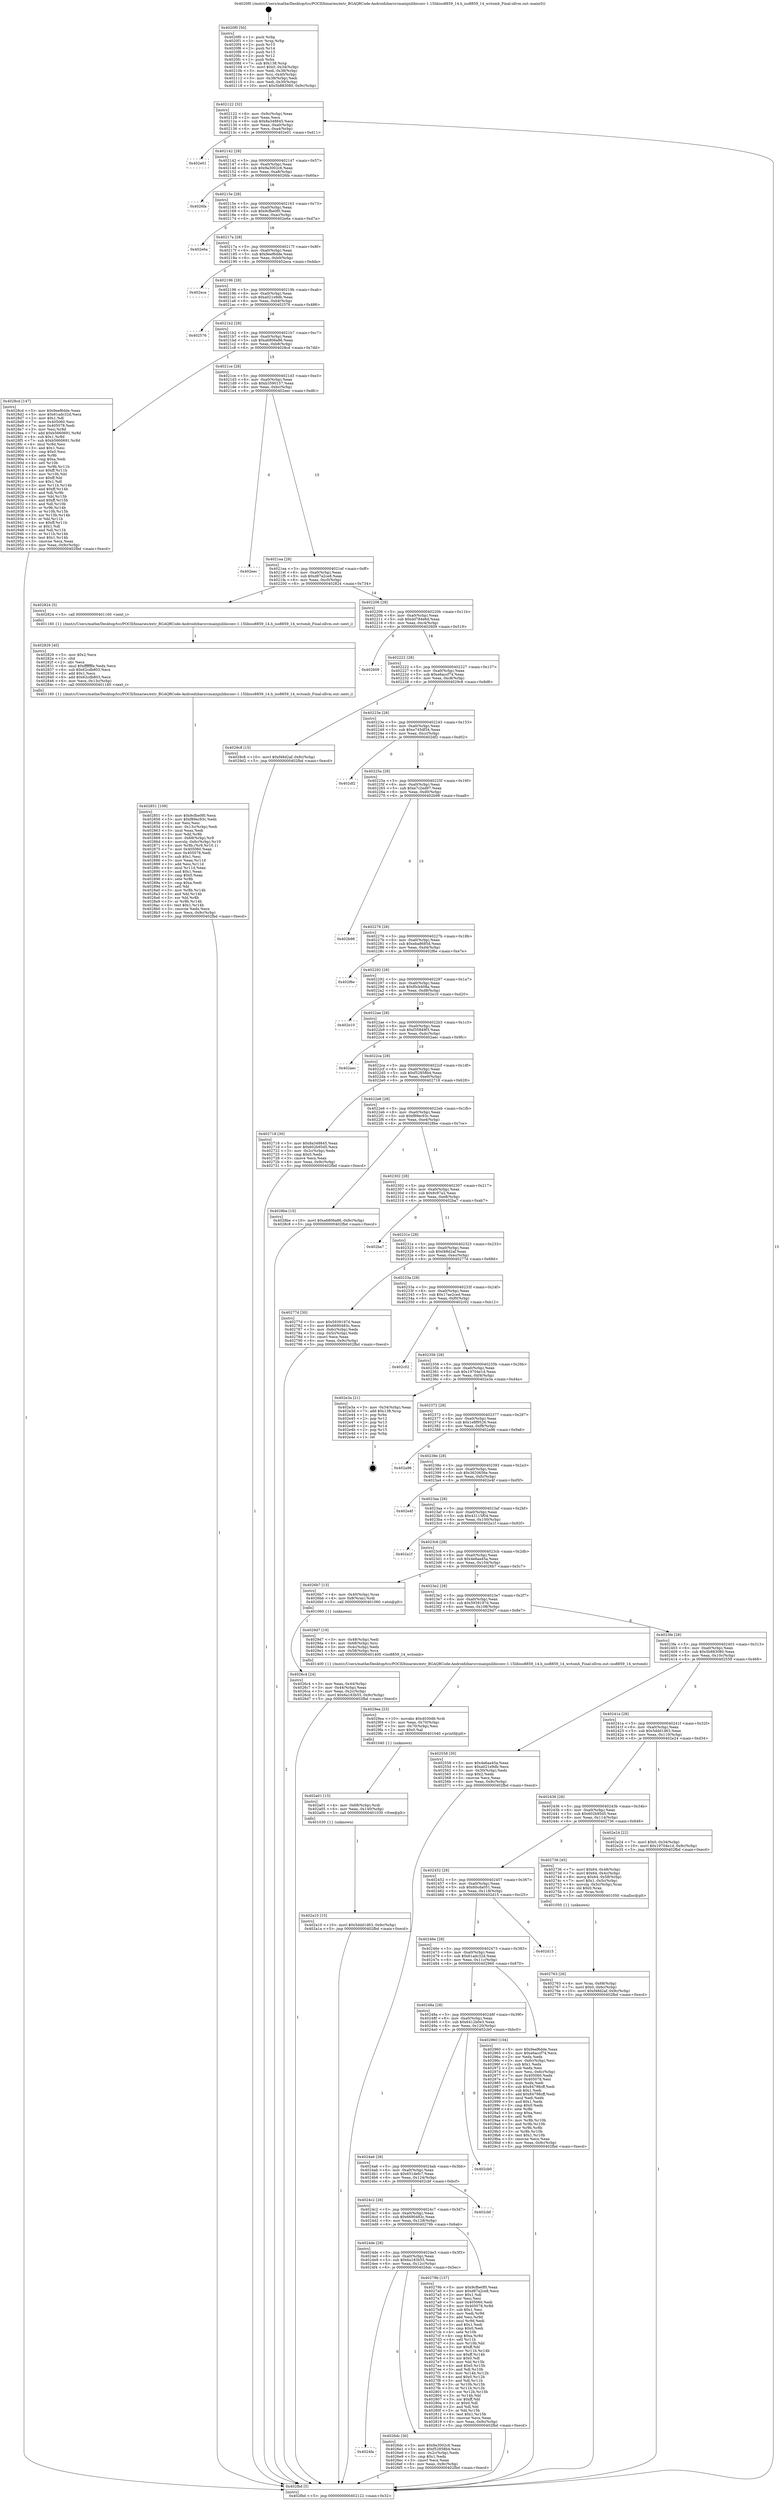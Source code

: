 digraph "0x4020f0" {
  label = "0x4020f0 (/mnt/c/Users/mathe/Desktop/tcc/POCII/binaries/extr_BGAQRCode-Androidzbarsrcmainjnilibiconv-1.15libiso8859_14.h_iso8859_14_wctomb_Final-ollvm.out::main(0))"
  labelloc = "t"
  node[shape=record]

  Entry [label="",width=0.3,height=0.3,shape=circle,fillcolor=black,style=filled]
  "0x402122" [label="{
     0x402122 [32]\l
     | [instrs]\l
     &nbsp;&nbsp;0x402122 \<+6\>: mov -0x9c(%rbp),%eax\l
     &nbsp;&nbsp;0x402128 \<+2\>: mov %eax,%ecx\l
     &nbsp;&nbsp;0x40212a \<+6\>: sub $0x8a348845,%ecx\l
     &nbsp;&nbsp;0x402130 \<+6\>: mov %eax,-0xa0(%rbp)\l
     &nbsp;&nbsp;0x402136 \<+6\>: mov %ecx,-0xa4(%rbp)\l
     &nbsp;&nbsp;0x40213c \<+6\>: je 0000000000402e01 \<main+0xd11\>\l
  }"]
  "0x402e01" [label="{
     0x402e01\l
  }", style=dashed]
  "0x402142" [label="{
     0x402142 [28]\l
     | [instrs]\l
     &nbsp;&nbsp;0x402142 \<+5\>: jmp 0000000000402147 \<main+0x57\>\l
     &nbsp;&nbsp;0x402147 \<+6\>: mov -0xa0(%rbp),%eax\l
     &nbsp;&nbsp;0x40214d \<+5\>: sub $0x9a3002c6,%eax\l
     &nbsp;&nbsp;0x402152 \<+6\>: mov %eax,-0xa8(%rbp)\l
     &nbsp;&nbsp;0x402158 \<+6\>: je 00000000004026fa \<main+0x60a\>\l
  }"]
  Exit [label="",width=0.3,height=0.3,shape=circle,fillcolor=black,style=filled,peripheries=2]
  "0x4026fa" [label="{
     0x4026fa\l
  }", style=dashed]
  "0x40215e" [label="{
     0x40215e [28]\l
     | [instrs]\l
     &nbsp;&nbsp;0x40215e \<+5\>: jmp 0000000000402163 \<main+0x73\>\l
     &nbsp;&nbsp;0x402163 \<+6\>: mov -0xa0(%rbp),%eax\l
     &nbsp;&nbsp;0x402169 \<+5\>: sub $0x9cfbe0f0,%eax\l
     &nbsp;&nbsp;0x40216e \<+6\>: mov %eax,-0xac(%rbp)\l
     &nbsp;&nbsp;0x402174 \<+6\>: je 0000000000402e6a \<main+0xd7a\>\l
  }"]
  "0x402a10" [label="{
     0x402a10 [15]\l
     | [instrs]\l
     &nbsp;&nbsp;0x402a10 \<+10\>: movl $0x5ddd1d63,-0x9c(%rbp)\l
     &nbsp;&nbsp;0x402a1a \<+5\>: jmp 0000000000402fbd \<main+0xecd\>\l
  }"]
  "0x402e6a" [label="{
     0x402e6a\l
  }", style=dashed]
  "0x40217a" [label="{
     0x40217a [28]\l
     | [instrs]\l
     &nbsp;&nbsp;0x40217a \<+5\>: jmp 000000000040217f \<main+0x8f\>\l
     &nbsp;&nbsp;0x40217f \<+6\>: mov -0xa0(%rbp),%eax\l
     &nbsp;&nbsp;0x402185 \<+5\>: sub $0x9eef6dde,%eax\l
     &nbsp;&nbsp;0x40218a \<+6\>: mov %eax,-0xb0(%rbp)\l
     &nbsp;&nbsp;0x402190 \<+6\>: je 0000000000402eca \<main+0xdda\>\l
  }"]
  "0x402a01" [label="{
     0x402a01 [15]\l
     | [instrs]\l
     &nbsp;&nbsp;0x402a01 \<+4\>: mov -0x68(%rbp),%rdi\l
     &nbsp;&nbsp;0x402a05 \<+6\>: mov %eax,-0x140(%rbp)\l
     &nbsp;&nbsp;0x402a0b \<+5\>: call 0000000000401030 \<free@plt\>\l
     | [calls]\l
     &nbsp;&nbsp;0x401030 \{1\} (unknown)\l
  }"]
  "0x402eca" [label="{
     0x402eca\l
  }", style=dashed]
  "0x402196" [label="{
     0x402196 [28]\l
     | [instrs]\l
     &nbsp;&nbsp;0x402196 \<+5\>: jmp 000000000040219b \<main+0xab\>\l
     &nbsp;&nbsp;0x40219b \<+6\>: mov -0xa0(%rbp),%eax\l
     &nbsp;&nbsp;0x4021a1 \<+5\>: sub $0xa021e9db,%eax\l
     &nbsp;&nbsp;0x4021a6 \<+6\>: mov %eax,-0xb4(%rbp)\l
     &nbsp;&nbsp;0x4021ac \<+6\>: je 0000000000402576 \<main+0x486\>\l
  }"]
  "0x4029ea" [label="{
     0x4029ea [23]\l
     | [instrs]\l
     &nbsp;&nbsp;0x4029ea \<+10\>: movabs $0x4030d6,%rdi\l
     &nbsp;&nbsp;0x4029f4 \<+3\>: mov %eax,-0x70(%rbp)\l
     &nbsp;&nbsp;0x4029f7 \<+3\>: mov -0x70(%rbp),%esi\l
     &nbsp;&nbsp;0x4029fa \<+2\>: mov $0x0,%al\l
     &nbsp;&nbsp;0x4029fc \<+5\>: call 0000000000401040 \<printf@plt\>\l
     | [calls]\l
     &nbsp;&nbsp;0x401040 \{1\} (unknown)\l
  }"]
  "0x402576" [label="{
     0x402576\l
  }", style=dashed]
  "0x4021b2" [label="{
     0x4021b2 [28]\l
     | [instrs]\l
     &nbsp;&nbsp;0x4021b2 \<+5\>: jmp 00000000004021b7 \<main+0xc7\>\l
     &nbsp;&nbsp;0x4021b7 \<+6\>: mov -0xa0(%rbp),%eax\l
     &nbsp;&nbsp;0x4021bd \<+5\>: sub $0xa6806a86,%eax\l
     &nbsp;&nbsp;0x4021c2 \<+6\>: mov %eax,-0xb8(%rbp)\l
     &nbsp;&nbsp;0x4021c8 \<+6\>: je 00000000004028cd \<main+0x7dd\>\l
  }"]
  "0x402851" [label="{
     0x402851 [109]\l
     | [instrs]\l
     &nbsp;&nbsp;0x402851 \<+5\>: mov $0x9cfbe0f0,%ecx\l
     &nbsp;&nbsp;0x402856 \<+5\>: mov $0xf89ec93c,%edx\l
     &nbsp;&nbsp;0x40285b \<+2\>: xor %esi,%esi\l
     &nbsp;&nbsp;0x40285d \<+6\>: mov -0x13c(%rbp),%edi\l
     &nbsp;&nbsp;0x402863 \<+3\>: imul %eax,%edi\l
     &nbsp;&nbsp;0x402866 \<+3\>: mov %dil,%r8b\l
     &nbsp;&nbsp;0x402869 \<+4\>: mov -0x68(%rbp),%r9\l
     &nbsp;&nbsp;0x40286d \<+4\>: movslq -0x6c(%rbp),%r10\l
     &nbsp;&nbsp;0x402871 \<+4\>: mov %r8b,(%r9,%r10,1)\l
     &nbsp;&nbsp;0x402875 \<+7\>: mov 0x405060,%eax\l
     &nbsp;&nbsp;0x40287c \<+7\>: mov 0x405078,%edi\l
     &nbsp;&nbsp;0x402883 \<+3\>: sub $0x1,%esi\l
     &nbsp;&nbsp;0x402886 \<+3\>: mov %eax,%r11d\l
     &nbsp;&nbsp;0x402889 \<+3\>: add %esi,%r11d\l
     &nbsp;&nbsp;0x40288c \<+4\>: imul %r11d,%eax\l
     &nbsp;&nbsp;0x402890 \<+3\>: and $0x1,%eax\l
     &nbsp;&nbsp;0x402893 \<+3\>: cmp $0x0,%eax\l
     &nbsp;&nbsp;0x402896 \<+4\>: sete %r8b\l
     &nbsp;&nbsp;0x40289a \<+3\>: cmp $0xa,%edi\l
     &nbsp;&nbsp;0x40289d \<+3\>: setl %bl\l
     &nbsp;&nbsp;0x4028a0 \<+3\>: mov %r8b,%r14b\l
     &nbsp;&nbsp;0x4028a3 \<+3\>: and %bl,%r14b\l
     &nbsp;&nbsp;0x4028a6 \<+3\>: xor %bl,%r8b\l
     &nbsp;&nbsp;0x4028a9 \<+3\>: or %r8b,%r14b\l
     &nbsp;&nbsp;0x4028ac \<+4\>: test $0x1,%r14b\l
     &nbsp;&nbsp;0x4028b0 \<+3\>: cmovne %edx,%ecx\l
     &nbsp;&nbsp;0x4028b3 \<+6\>: mov %ecx,-0x9c(%rbp)\l
     &nbsp;&nbsp;0x4028b9 \<+5\>: jmp 0000000000402fbd \<main+0xecd\>\l
  }"]
  "0x4028cd" [label="{
     0x4028cd [147]\l
     | [instrs]\l
     &nbsp;&nbsp;0x4028cd \<+5\>: mov $0x9eef6dde,%eax\l
     &nbsp;&nbsp;0x4028d2 \<+5\>: mov $0x61adc32d,%ecx\l
     &nbsp;&nbsp;0x4028d7 \<+2\>: mov $0x1,%dl\l
     &nbsp;&nbsp;0x4028d9 \<+7\>: mov 0x405060,%esi\l
     &nbsp;&nbsp;0x4028e0 \<+7\>: mov 0x405078,%edi\l
     &nbsp;&nbsp;0x4028e7 \<+3\>: mov %esi,%r8d\l
     &nbsp;&nbsp;0x4028ea \<+7\>: add $0xb5660691,%r8d\l
     &nbsp;&nbsp;0x4028f1 \<+4\>: sub $0x1,%r8d\l
     &nbsp;&nbsp;0x4028f5 \<+7\>: sub $0xb5660691,%r8d\l
     &nbsp;&nbsp;0x4028fc \<+4\>: imul %r8d,%esi\l
     &nbsp;&nbsp;0x402900 \<+3\>: and $0x1,%esi\l
     &nbsp;&nbsp;0x402903 \<+3\>: cmp $0x0,%esi\l
     &nbsp;&nbsp;0x402906 \<+4\>: sete %r9b\l
     &nbsp;&nbsp;0x40290a \<+3\>: cmp $0xa,%edi\l
     &nbsp;&nbsp;0x40290d \<+4\>: setl %r10b\l
     &nbsp;&nbsp;0x402911 \<+3\>: mov %r9b,%r11b\l
     &nbsp;&nbsp;0x402914 \<+4\>: xor $0xff,%r11b\l
     &nbsp;&nbsp;0x402918 \<+3\>: mov %r10b,%bl\l
     &nbsp;&nbsp;0x40291b \<+3\>: xor $0xff,%bl\l
     &nbsp;&nbsp;0x40291e \<+3\>: xor $0x1,%dl\l
     &nbsp;&nbsp;0x402921 \<+3\>: mov %r11b,%r14b\l
     &nbsp;&nbsp;0x402924 \<+4\>: and $0xff,%r14b\l
     &nbsp;&nbsp;0x402928 \<+3\>: and %dl,%r9b\l
     &nbsp;&nbsp;0x40292b \<+3\>: mov %bl,%r15b\l
     &nbsp;&nbsp;0x40292e \<+4\>: and $0xff,%r15b\l
     &nbsp;&nbsp;0x402932 \<+3\>: and %dl,%r10b\l
     &nbsp;&nbsp;0x402935 \<+3\>: or %r9b,%r14b\l
     &nbsp;&nbsp;0x402938 \<+3\>: or %r10b,%r15b\l
     &nbsp;&nbsp;0x40293b \<+3\>: xor %r15b,%r14b\l
     &nbsp;&nbsp;0x40293e \<+3\>: or %bl,%r11b\l
     &nbsp;&nbsp;0x402941 \<+4\>: xor $0xff,%r11b\l
     &nbsp;&nbsp;0x402945 \<+3\>: or $0x1,%dl\l
     &nbsp;&nbsp;0x402948 \<+3\>: and %dl,%r11b\l
     &nbsp;&nbsp;0x40294b \<+3\>: or %r11b,%r14b\l
     &nbsp;&nbsp;0x40294e \<+4\>: test $0x1,%r14b\l
     &nbsp;&nbsp;0x402952 \<+3\>: cmovne %ecx,%eax\l
     &nbsp;&nbsp;0x402955 \<+6\>: mov %eax,-0x9c(%rbp)\l
     &nbsp;&nbsp;0x40295b \<+5\>: jmp 0000000000402fbd \<main+0xecd\>\l
  }"]
  "0x4021ce" [label="{
     0x4021ce [28]\l
     | [instrs]\l
     &nbsp;&nbsp;0x4021ce \<+5\>: jmp 00000000004021d3 \<main+0xe3\>\l
     &nbsp;&nbsp;0x4021d3 \<+6\>: mov -0xa0(%rbp),%eax\l
     &nbsp;&nbsp;0x4021d9 \<+5\>: sub $0xb3590157,%eax\l
     &nbsp;&nbsp;0x4021de \<+6\>: mov %eax,-0xbc(%rbp)\l
     &nbsp;&nbsp;0x4021e4 \<+6\>: je 0000000000402eec \<main+0xdfc\>\l
  }"]
  "0x402829" [label="{
     0x402829 [40]\l
     | [instrs]\l
     &nbsp;&nbsp;0x402829 \<+5\>: mov $0x2,%ecx\l
     &nbsp;&nbsp;0x40282e \<+1\>: cltd\l
     &nbsp;&nbsp;0x40282f \<+2\>: idiv %ecx\l
     &nbsp;&nbsp;0x402831 \<+6\>: imul $0xfffffffe,%edx,%ecx\l
     &nbsp;&nbsp;0x402837 \<+6\>: sub $0x62cdb803,%ecx\l
     &nbsp;&nbsp;0x40283d \<+3\>: add $0x1,%ecx\l
     &nbsp;&nbsp;0x402840 \<+6\>: add $0x62cdb803,%ecx\l
     &nbsp;&nbsp;0x402846 \<+6\>: mov %ecx,-0x13c(%rbp)\l
     &nbsp;&nbsp;0x40284c \<+5\>: call 0000000000401160 \<next_i\>\l
     | [calls]\l
     &nbsp;&nbsp;0x401160 \{1\} (/mnt/c/Users/mathe/Desktop/tcc/POCII/binaries/extr_BGAQRCode-Androidzbarsrcmainjnilibiconv-1.15libiso8859_14.h_iso8859_14_wctomb_Final-ollvm.out::next_i)\l
  }"]
  "0x402eec" [label="{
     0x402eec\l
  }", style=dashed]
  "0x4021ea" [label="{
     0x4021ea [28]\l
     | [instrs]\l
     &nbsp;&nbsp;0x4021ea \<+5\>: jmp 00000000004021ef \<main+0xff\>\l
     &nbsp;&nbsp;0x4021ef \<+6\>: mov -0xa0(%rbp),%eax\l
     &nbsp;&nbsp;0x4021f5 \<+5\>: sub $0xd87a2ce8,%eax\l
     &nbsp;&nbsp;0x4021fa \<+6\>: mov %eax,-0xc0(%rbp)\l
     &nbsp;&nbsp;0x402200 \<+6\>: je 0000000000402824 \<main+0x734\>\l
  }"]
  "0x402763" [label="{
     0x402763 [26]\l
     | [instrs]\l
     &nbsp;&nbsp;0x402763 \<+4\>: mov %rax,-0x68(%rbp)\l
     &nbsp;&nbsp;0x402767 \<+7\>: movl $0x0,-0x6c(%rbp)\l
     &nbsp;&nbsp;0x40276e \<+10\>: movl $0xf48d2af,-0x9c(%rbp)\l
     &nbsp;&nbsp;0x402778 \<+5\>: jmp 0000000000402fbd \<main+0xecd\>\l
  }"]
  "0x402824" [label="{
     0x402824 [5]\l
     | [instrs]\l
     &nbsp;&nbsp;0x402824 \<+5\>: call 0000000000401160 \<next_i\>\l
     | [calls]\l
     &nbsp;&nbsp;0x401160 \{1\} (/mnt/c/Users/mathe/Desktop/tcc/POCII/binaries/extr_BGAQRCode-Androidzbarsrcmainjnilibiconv-1.15libiso8859_14.h_iso8859_14_wctomb_Final-ollvm.out::next_i)\l
  }"]
  "0x402206" [label="{
     0x402206 [28]\l
     | [instrs]\l
     &nbsp;&nbsp;0x402206 \<+5\>: jmp 000000000040220b \<main+0x11b\>\l
     &nbsp;&nbsp;0x40220b \<+6\>: mov -0xa0(%rbp),%eax\l
     &nbsp;&nbsp;0x402211 \<+5\>: sub $0xdd784e6d,%eax\l
     &nbsp;&nbsp;0x402216 \<+6\>: mov %eax,-0xc4(%rbp)\l
     &nbsp;&nbsp;0x40221c \<+6\>: je 0000000000402609 \<main+0x519\>\l
  }"]
  "0x4024fa" [label="{
     0x4024fa\l
  }", style=dashed]
  "0x402609" [label="{
     0x402609\l
  }", style=dashed]
  "0x402222" [label="{
     0x402222 [28]\l
     | [instrs]\l
     &nbsp;&nbsp;0x402222 \<+5\>: jmp 0000000000402227 \<main+0x137\>\l
     &nbsp;&nbsp;0x402227 \<+6\>: mov -0xa0(%rbp),%eax\l
     &nbsp;&nbsp;0x40222d \<+5\>: sub $0xe6accf74,%eax\l
     &nbsp;&nbsp;0x402232 \<+6\>: mov %eax,-0xc8(%rbp)\l
     &nbsp;&nbsp;0x402238 \<+6\>: je 00000000004029c8 \<main+0x8d8\>\l
  }"]
  "0x4026dc" [label="{
     0x4026dc [30]\l
     | [instrs]\l
     &nbsp;&nbsp;0x4026dc \<+5\>: mov $0x9a3002c6,%eax\l
     &nbsp;&nbsp;0x4026e1 \<+5\>: mov $0xf52858b4,%ecx\l
     &nbsp;&nbsp;0x4026e6 \<+3\>: mov -0x2c(%rbp),%edx\l
     &nbsp;&nbsp;0x4026e9 \<+3\>: cmp $0x1,%edx\l
     &nbsp;&nbsp;0x4026ec \<+3\>: cmovl %ecx,%eax\l
     &nbsp;&nbsp;0x4026ef \<+6\>: mov %eax,-0x9c(%rbp)\l
     &nbsp;&nbsp;0x4026f5 \<+5\>: jmp 0000000000402fbd \<main+0xecd\>\l
  }"]
  "0x4029c8" [label="{
     0x4029c8 [15]\l
     | [instrs]\l
     &nbsp;&nbsp;0x4029c8 \<+10\>: movl $0xf48d2af,-0x9c(%rbp)\l
     &nbsp;&nbsp;0x4029d2 \<+5\>: jmp 0000000000402fbd \<main+0xecd\>\l
  }"]
  "0x40223e" [label="{
     0x40223e [28]\l
     | [instrs]\l
     &nbsp;&nbsp;0x40223e \<+5\>: jmp 0000000000402243 \<main+0x153\>\l
     &nbsp;&nbsp;0x402243 \<+6\>: mov -0xa0(%rbp),%eax\l
     &nbsp;&nbsp;0x402249 \<+5\>: sub $0xe745df34,%eax\l
     &nbsp;&nbsp;0x40224e \<+6\>: mov %eax,-0xcc(%rbp)\l
     &nbsp;&nbsp;0x402254 \<+6\>: je 0000000000402df2 \<main+0xd02\>\l
  }"]
  "0x4024de" [label="{
     0x4024de [28]\l
     | [instrs]\l
     &nbsp;&nbsp;0x4024de \<+5\>: jmp 00000000004024e3 \<main+0x3f3\>\l
     &nbsp;&nbsp;0x4024e3 \<+6\>: mov -0xa0(%rbp),%eax\l
     &nbsp;&nbsp;0x4024e9 \<+5\>: sub $0x6a183b55,%eax\l
     &nbsp;&nbsp;0x4024ee \<+6\>: mov %eax,-0x12c(%rbp)\l
     &nbsp;&nbsp;0x4024f4 \<+6\>: je 00000000004026dc \<main+0x5ec\>\l
  }"]
  "0x402df2" [label="{
     0x402df2\l
  }", style=dashed]
  "0x40225a" [label="{
     0x40225a [28]\l
     | [instrs]\l
     &nbsp;&nbsp;0x40225a \<+5\>: jmp 000000000040225f \<main+0x16f\>\l
     &nbsp;&nbsp;0x40225f \<+6\>: mov -0xa0(%rbp),%eax\l
     &nbsp;&nbsp;0x402265 \<+5\>: sub $0xe7c2ed97,%eax\l
     &nbsp;&nbsp;0x40226a \<+6\>: mov %eax,-0xd0(%rbp)\l
     &nbsp;&nbsp;0x402270 \<+6\>: je 0000000000402b98 \<main+0xaa8\>\l
  }"]
  "0x40279b" [label="{
     0x40279b [137]\l
     | [instrs]\l
     &nbsp;&nbsp;0x40279b \<+5\>: mov $0x9cfbe0f0,%eax\l
     &nbsp;&nbsp;0x4027a0 \<+5\>: mov $0xd87a2ce8,%ecx\l
     &nbsp;&nbsp;0x4027a5 \<+2\>: mov $0x1,%dl\l
     &nbsp;&nbsp;0x4027a7 \<+2\>: xor %esi,%esi\l
     &nbsp;&nbsp;0x4027a9 \<+7\>: mov 0x405060,%edi\l
     &nbsp;&nbsp;0x4027b0 \<+8\>: mov 0x405078,%r8d\l
     &nbsp;&nbsp;0x4027b8 \<+3\>: sub $0x1,%esi\l
     &nbsp;&nbsp;0x4027bb \<+3\>: mov %edi,%r9d\l
     &nbsp;&nbsp;0x4027be \<+3\>: add %esi,%r9d\l
     &nbsp;&nbsp;0x4027c1 \<+4\>: imul %r9d,%edi\l
     &nbsp;&nbsp;0x4027c5 \<+3\>: and $0x1,%edi\l
     &nbsp;&nbsp;0x4027c8 \<+3\>: cmp $0x0,%edi\l
     &nbsp;&nbsp;0x4027cb \<+4\>: sete %r10b\l
     &nbsp;&nbsp;0x4027cf \<+4\>: cmp $0xa,%r8d\l
     &nbsp;&nbsp;0x4027d3 \<+4\>: setl %r11b\l
     &nbsp;&nbsp;0x4027d7 \<+3\>: mov %r10b,%bl\l
     &nbsp;&nbsp;0x4027da \<+3\>: xor $0xff,%bl\l
     &nbsp;&nbsp;0x4027dd \<+3\>: mov %r11b,%r14b\l
     &nbsp;&nbsp;0x4027e0 \<+4\>: xor $0xff,%r14b\l
     &nbsp;&nbsp;0x4027e4 \<+3\>: xor $0x0,%dl\l
     &nbsp;&nbsp;0x4027e7 \<+3\>: mov %bl,%r15b\l
     &nbsp;&nbsp;0x4027ea \<+4\>: and $0x0,%r15b\l
     &nbsp;&nbsp;0x4027ee \<+3\>: and %dl,%r10b\l
     &nbsp;&nbsp;0x4027f1 \<+3\>: mov %r14b,%r12b\l
     &nbsp;&nbsp;0x4027f4 \<+4\>: and $0x0,%r12b\l
     &nbsp;&nbsp;0x4027f8 \<+3\>: and %dl,%r11b\l
     &nbsp;&nbsp;0x4027fb \<+3\>: or %r10b,%r15b\l
     &nbsp;&nbsp;0x4027fe \<+3\>: or %r11b,%r12b\l
     &nbsp;&nbsp;0x402801 \<+3\>: xor %r12b,%r15b\l
     &nbsp;&nbsp;0x402804 \<+3\>: or %r14b,%bl\l
     &nbsp;&nbsp;0x402807 \<+3\>: xor $0xff,%bl\l
     &nbsp;&nbsp;0x40280a \<+3\>: or $0x0,%dl\l
     &nbsp;&nbsp;0x40280d \<+2\>: and %dl,%bl\l
     &nbsp;&nbsp;0x40280f \<+3\>: or %bl,%r15b\l
     &nbsp;&nbsp;0x402812 \<+4\>: test $0x1,%r15b\l
     &nbsp;&nbsp;0x402816 \<+3\>: cmovne %ecx,%eax\l
     &nbsp;&nbsp;0x402819 \<+6\>: mov %eax,-0x9c(%rbp)\l
     &nbsp;&nbsp;0x40281f \<+5\>: jmp 0000000000402fbd \<main+0xecd\>\l
  }"]
  "0x402b98" [label="{
     0x402b98\l
  }", style=dashed]
  "0x402276" [label="{
     0x402276 [28]\l
     | [instrs]\l
     &nbsp;&nbsp;0x402276 \<+5\>: jmp 000000000040227b \<main+0x18b\>\l
     &nbsp;&nbsp;0x40227b \<+6\>: mov -0xa0(%rbp),%eax\l
     &nbsp;&nbsp;0x402281 \<+5\>: sub $0xeba8685d,%eax\l
     &nbsp;&nbsp;0x402286 \<+6\>: mov %eax,-0xd4(%rbp)\l
     &nbsp;&nbsp;0x40228c \<+6\>: je 0000000000402f6e \<main+0xe7e\>\l
  }"]
  "0x4024c2" [label="{
     0x4024c2 [28]\l
     | [instrs]\l
     &nbsp;&nbsp;0x4024c2 \<+5\>: jmp 00000000004024c7 \<main+0x3d7\>\l
     &nbsp;&nbsp;0x4024c7 \<+6\>: mov -0xa0(%rbp),%eax\l
     &nbsp;&nbsp;0x4024cd \<+5\>: sub $0x6690483c,%eax\l
     &nbsp;&nbsp;0x4024d2 \<+6\>: mov %eax,-0x128(%rbp)\l
     &nbsp;&nbsp;0x4024d8 \<+6\>: je 000000000040279b \<main+0x6ab\>\l
  }"]
  "0x402f6e" [label="{
     0x402f6e\l
  }", style=dashed]
  "0x402292" [label="{
     0x402292 [28]\l
     | [instrs]\l
     &nbsp;&nbsp;0x402292 \<+5\>: jmp 0000000000402297 \<main+0x1a7\>\l
     &nbsp;&nbsp;0x402297 \<+6\>: mov -0xa0(%rbp),%eax\l
     &nbsp;&nbsp;0x40229d \<+5\>: sub $0xf0cb408a,%eax\l
     &nbsp;&nbsp;0x4022a2 \<+6\>: mov %eax,-0xd8(%rbp)\l
     &nbsp;&nbsp;0x4022a8 \<+6\>: je 0000000000402e10 \<main+0xd20\>\l
  }"]
  "0x402cbf" [label="{
     0x402cbf\l
  }", style=dashed]
  "0x402e10" [label="{
     0x402e10\l
  }", style=dashed]
  "0x4022ae" [label="{
     0x4022ae [28]\l
     | [instrs]\l
     &nbsp;&nbsp;0x4022ae \<+5\>: jmp 00000000004022b3 \<main+0x1c3\>\l
     &nbsp;&nbsp;0x4022b3 \<+6\>: mov -0xa0(%rbp),%eax\l
     &nbsp;&nbsp;0x4022b9 \<+5\>: sub $0xf35849f3,%eax\l
     &nbsp;&nbsp;0x4022be \<+6\>: mov %eax,-0xdc(%rbp)\l
     &nbsp;&nbsp;0x4022c4 \<+6\>: je 0000000000402aec \<main+0x9fc\>\l
  }"]
  "0x4024a6" [label="{
     0x4024a6 [28]\l
     | [instrs]\l
     &nbsp;&nbsp;0x4024a6 \<+5\>: jmp 00000000004024ab \<main+0x3bb\>\l
     &nbsp;&nbsp;0x4024ab \<+6\>: mov -0xa0(%rbp),%eax\l
     &nbsp;&nbsp;0x4024b1 \<+5\>: sub $0x651defc7,%eax\l
     &nbsp;&nbsp;0x4024b6 \<+6\>: mov %eax,-0x124(%rbp)\l
     &nbsp;&nbsp;0x4024bc \<+6\>: je 0000000000402cbf \<main+0xbcf\>\l
  }"]
  "0x402aec" [label="{
     0x402aec\l
  }", style=dashed]
  "0x4022ca" [label="{
     0x4022ca [28]\l
     | [instrs]\l
     &nbsp;&nbsp;0x4022ca \<+5\>: jmp 00000000004022cf \<main+0x1df\>\l
     &nbsp;&nbsp;0x4022cf \<+6\>: mov -0xa0(%rbp),%eax\l
     &nbsp;&nbsp;0x4022d5 \<+5\>: sub $0xf52858b4,%eax\l
     &nbsp;&nbsp;0x4022da \<+6\>: mov %eax,-0xe0(%rbp)\l
     &nbsp;&nbsp;0x4022e0 \<+6\>: je 0000000000402718 \<main+0x628\>\l
  }"]
  "0x402cb0" [label="{
     0x402cb0\l
  }", style=dashed]
  "0x402718" [label="{
     0x402718 [30]\l
     | [instrs]\l
     &nbsp;&nbsp;0x402718 \<+5\>: mov $0x8a348845,%eax\l
     &nbsp;&nbsp;0x40271d \<+5\>: mov $0x602b95d5,%ecx\l
     &nbsp;&nbsp;0x402722 \<+3\>: mov -0x2c(%rbp),%edx\l
     &nbsp;&nbsp;0x402725 \<+3\>: cmp $0x0,%edx\l
     &nbsp;&nbsp;0x402728 \<+3\>: cmove %ecx,%eax\l
     &nbsp;&nbsp;0x40272b \<+6\>: mov %eax,-0x9c(%rbp)\l
     &nbsp;&nbsp;0x402731 \<+5\>: jmp 0000000000402fbd \<main+0xecd\>\l
  }"]
  "0x4022e6" [label="{
     0x4022e6 [28]\l
     | [instrs]\l
     &nbsp;&nbsp;0x4022e6 \<+5\>: jmp 00000000004022eb \<main+0x1fb\>\l
     &nbsp;&nbsp;0x4022eb \<+6\>: mov -0xa0(%rbp),%eax\l
     &nbsp;&nbsp;0x4022f1 \<+5\>: sub $0xf89ec93c,%eax\l
     &nbsp;&nbsp;0x4022f6 \<+6\>: mov %eax,-0xe4(%rbp)\l
     &nbsp;&nbsp;0x4022fc \<+6\>: je 00000000004028be \<main+0x7ce\>\l
  }"]
  "0x40248a" [label="{
     0x40248a [28]\l
     | [instrs]\l
     &nbsp;&nbsp;0x40248a \<+5\>: jmp 000000000040248f \<main+0x39f\>\l
     &nbsp;&nbsp;0x40248f \<+6\>: mov -0xa0(%rbp),%eax\l
     &nbsp;&nbsp;0x402495 \<+5\>: sub $0x6412b0e3,%eax\l
     &nbsp;&nbsp;0x40249a \<+6\>: mov %eax,-0x120(%rbp)\l
     &nbsp;&nbsp;0x4024a0 \<+6\>: je 0000000000402cb0 \<main+0xbc0\>\l
  }"]
  "0x4028be" [label="{
     0x4028be [15]\l
     | [instrs]\l
     &nbsp;&nbsp;0x4028be \<+10\>: movl $0xa6806a86,-0x9c(%rbp)\l
     &nbsp;&nbsp;0x4028c8 \<+5\>: jmp 0000000000402fbd \<main+0xecd\>\l
  }"]
  "0x402302" [label="{
     0x402302 [28]\l
     | [instrs]\l
     &nbsp;&nbsp;0x402302 \<+5\>: jmp 0000000000402307 \<main+0x217\>\l
     &nbsp;&nbsp;0x402307 \<+6\>: mov -0xa0(%rbp),%eax\l
     &nbsp;&nbsp;0x40230d \<+5\>: sub $0x8c97a2,%eax\l
     &nbsp;&nbsp;0x402312 \<+6\>: mov %eax,-0xe8(%rbp)\l
     &nbsp;&nbsp;0x402318 \<+6\>: je 0000000000402ba7 \<main+0xab7\>\l
  }"]
  "0x402960" [label="{
     0x402960 [104]\l
     | [instrs]\l
     &nbsp;&nbsp;0x402960 \<+5\>: mov $0x9eef6dde,%eax\l
     &nbsp;&nbsp;0x402965 \<+5\>: mov $0xe6accf74,%ecx\l
     &nbsp;&nbsp;0x40296a \<+2\>: xor %edx,%edx\l
     &nbsp;&nbsp;0x40296c \<+3\>: mov -0x6c(%rbp),%esi\l
     &nbsp;&nbsp;0x40296f \<+3\>: sub $0x1,%edx\l
     &nbsp;&nbsp;0x402972 \<+2\>: sub %edx,%esi\l
     &nbsp;&nbsp;0x402974 \<+3\>: mov %esi,-0x6c(%rbp)\l
     &nbsp;&nbsp;0x402977 \<+7\>: mov 0x405060,%edx\l
     &nbsp;&nbsp;0x40297e \<+7\>: mov 0x405078,%esi\l
     &nbsp;&nbsp;0x402985 \<+2\>: mov %edx,%edi\l
     &nbsp;&nbsp;0x402987 \<+6\>: sub $0x84798cff,%edi\l
     &nbsp;&nbsp;0x40298d \<+3\>: sub $0x1,%edi\l
     &nbsp;&nbsp;0x402990 \<+6\>: add $0x84798cff,%edi\l
     &nbsp;&nbsp;0x402996 \<+3\>: imul %edi,%edx\l
     &nbsp;&nbsp;0x402999 \<+3\>: and $0x1,%edx\l
     &nbsp;&nbsp;0x40299c \<+3\>: cmp $0x0,%edx\l
     &nbsp;&nbsp;0x40299f \<+4\>: sete %r8b\l
     &nbsp;&nbsp;0x4029a3 \<+3\>: cmp $0xa,%esi\l
     &nbsp;&nbsp;0x4029a6 \<+4\>: setl %r9b\l
     &nbsp;&nbsp;0x4029aa \<+3\>: mov %r8b,%r10b\l
     &nbsp;&nbsp;0x4029ad \<+3\>: and %r9b,%r10b\l
     &nbsp;&nbsp;0x4029b0 \<+3\>: xor %r9b,%r8b\l
     &nbsp;&nbsp;0x4029b3 \<+3\>: or %r8b,%r10b\l
     &nbsp;&nbsp;0x4029b6 \<+4\>: test $0x1,%r10b\l
     &nbsp;&nbsp;0x4029ba \<+3\>: cmovne %ecx,%eax\l
     &nbsp;&nbsp;0x4029bd \<+6\>: mov %eax,-0x9c(%rbp)\l
     &nbsp;&nbsp;0x4029c3 \<+5\>: jmp 0000000000402fbd \<main+0xecd\>\l
  }"]
  "0x402ba7" [label="{
     0x402ba7\l
  }", style=dashed]
  "0x40231e" [label="{
     0x40231e [28]\l
     | [instrs]\l
     &nbsp;&nbsp;0x40231e \<+5\>: jmp 0000000000402323 \<main+0x233\>\l
     &nbsp;&nbsp;0x402323 \<+6\>: mov -0xa0(%rbp),%eax\l
     &nbsp;&nbsp;0x402329 \<+5\>: sub $0xf48d2af,%eax\l
     &nbsp;&nbsp;0x40232e \<+6\>: mov %eax,-0xec(%rbp)\l
     &nbsp;&nbsp;0x402334 \<+6\>: je 000000000040277d \<main+0x68d\>\l
  }"]
  "0x40246e" [label="{
     0x40246e [28]\l
     | [instrs]\l
     &nbsp;&nbsp;0x40246e \<+5\>: jmp 0000000000402473 \<main+0x383\>\l
     &nbsp;&nbsp;0x402473 \<+6\>: mov -0xa0(%rbp),%eax\l
     &nbsp;&nbsp;0x402479 \<+5\>: sub $0x61adc32d,%eax\l
     &nbsp;&nbsp;0x40247e \<+6\>: mov %eax,-0x11c(%rbp)\l
     &nbsp;&nbsp;0x402484 \<+6\>: je 0000000000402960 \<main+0x870\>\l
  }"]
  "0x40277d" [label="{
     0x40277d [30]\l
     | [instrs]\l
     &nbsp;&nbsp;0x40277d \<+5\>: mov $0x5939197d,%eax\l
     &nbsp;&nbsp;0x402782 \<+5\>: mov $0x6690483c,%ecx\l
     &nbsp;&nbsp;0x402787 \<+3\>: mov -0x6c(%rbp),%edx\l
     &nbsp;&nbsp;0x40278a \<+3\>: cmp -0x5c(%rbp),%edx\l
     &nbsp;&nbsp;0x40278d \<+3\>: cmovl %ecx,%eax\l
     &nbsp;&nbsp;0x402790 \<+6\>: mov %eax,-0x9c(%rbp)\l
     &nbsp;&nbsp;0x402796 \<+5\>: jmp 0000000000402fbd \<main+0xecd\>\l
  }"]
  "0x40233a" [label="{
     0x40233a [28]\l
     | [instrs]\l
     &nbsp;&nbsp;0x40233a \<+5\>: jmp 000000000040233f \<main+0x24f\>\l
     &nbsp;&nbsp;0x40233f \<+6\>: mov -0xa0(%rbp),%eax\l
     &nbsp;&nbsp;0x402345 \<+5\>: sub $0x17ae2ced,%eax\l
     &nbsp;&nbsp;0x40234a \<+6\>: mov %eax,-0xf0(%rbp)\l
     &nbsp;&nbsp;0x402350 \<+6\>: je 0000000000402c02 \<main+0xb12\>\l
  }"]
  "0x402d15" [label="{
     0x402d15\l
  }", style=dashed]
  "0x402c02" [label="{
     0x402c02\l
  }", style=dashed]
  "0x402356" [label="{
     0x402356 [28]\l
     | [instrs]\l
     &nbsp;&nbsp;0x402356 \<+5\>: jmp 000000000040235b \<main+0x26b\>\l
     &nbsp;&nbsp;0x40235b \<+6\>: mov -0xa0(%rbp),%eax\l
     &nbsp;&nbsp;0x402361 \<+5\>: sub $0x19704e1d,%eax\l
     &nbsp;&nbsp;0x402366 \<+6\>: mov %eax,-0xf4(%rbp)\l
     &nbsp;&nbsp;0x40236c \<+6\>: je 0000000000402e3a \<main+0xd4a\>\l
  }"]
  "0x402452" [label="{
     0x402452 [28]\l
     | [instrs]\l
     &nbsp;&nbsp;0x402452 \<+5\>: jmp 0000000000402457 \<main+0x367\>\l
     &nbsp;&nbsp;0x402457 \<+6\>: mov -0xa0(%rbp),%eax\l
     &nbsp;&nbsp;0x40245d \<+5\>: sub $0x60cda051,%eax\l
     &nbsp;&nbsp;0x402462 \<+6\>: mov %eax,-0x118(%rbp)\l
     &nbsp;&nbsp;0x402468 \<+6\>: je 0000000000402d15 \<main+0xc25\>\l
  }"]
  "0x402e3a" [label="{
     0x402e3a [21]\l
     | [instrs]\l
     &nbsp;&nbsp;0x402e3a \<+3\>: mov -0x34(%rbp),%eax\l
     &nbsp;&nbsp;0x402e3d \<+7\>: add $0x138,%rsp\l
     &nbsp;&nbsp;0x402e44 \<+1\>: pop %rbx\l
     &nbsp;&nbsp;0x402e45 \<+2\>: pop %r12\l
     &nbsp;&nbsp;0x402e47 \<+2\>: pop %r13\l
     &nbsp;&nbsp;0x402e49 \<+2\>: pop %r14\l
     &nbsp;&nbsp;0x402e4b \<+2\>: pop %r15\l
     &nbsp;&nbsp;0x402e4d \<+1\>: pop %rbp\l
     &nbsp;&nbsp;0x402e4e \<+1\>: ret\l
  }"]
  "0x402372" [label="{
     0x402372 [28]\l
     | [instrs]\l
     &nbsp;&nbsp;0x402372 \<+5\>: jmp 0000000000402377 \<main+0x287\>\l
     &nbsp;&nbsp;0x402377 \<+6\>: mov -0xa0(%rbp),%eax\l
     &nbsp;&nbsp;0x40237d \<+5\>: sub $0x1e8f9526,%eax\l
     &nbsp;&nbsp;0x402382 \<+6\>: mov %eax,-0xf8(%rbp)\l
     &nbsp;&nbsp;0x402388 \<+6\>: je 0000000000402a96 \<main+0x9a6\>\l
  }"]
  "0x402736" [label="{
     0x402736 [45]\l
     | [instrs]\l
     &nbsp;&nbsp;0x402736 \<+7\>: movl $0x64,-0x48(%rbp)\l
     &nbsp;&nbsp;0x40273d \<+7\>: movl $0x64,-0x4c(%rbp)\l
     &nbsp;&nbsp;0x402744 \<+8\>: movq $0x64,-0x58(%rbp)\l
     &nbsp;&nbsp;0x40274c \<+7\>: movl $0x1,-0x5c(%rbp)\l
     &nbsp;&nbsp;0x402753 \<+4\>: movslq -0x5c(%rbp),%rax\l
     &nbsp;&nbsp;0x402757 \<+4\>: shl $0x0,%rax\l
     &nbsp;&nbsp;0x40275b \<+3\>: mov %rax,%rdi\l
     &nbsp;&nbsp;0x40275e \<+5\>: call 0000000000401050 \<malloc@plt\>\l
     | [calls]\l
     &nbsp;&nbsp;0x401050 \{1\} (unknown)\l
  }"]
  "0x402a96" [label="{
     0x402a96\l
  }", style=dashed]
  "0x40238e" [label="{
     0x40238e [28]\l
     | [instrs]\l
     &nbsp;&nbsp;0x40238e \<+5\>: jmp 0000000000402393 \<main+0x2a3\>\l
     &nbsp;&nbsp;0x402393 \<+6\>: mov -0xa0(%rbp),%eax\l
     &nbsp;&nbsp;0x402399 \<+5\>: sub $0x3620656e,%eax\l
     &nbsp;&nbsp;0x40239e \<+6\>: mov %eax,-0xfc(%rbp)\l
     &nbsp;&nbsp;0x4023a4 \<+6\>: je 0000000000402e4f \<main+0xd5f\>\l
  }"]
  "0x402436" [label="{
     0x402436 [28]\l
     | [instrs]\l
     &nbsp;&nbsp;0x402436 \<+5\>: jmp 000000000040243b \<main+0x34b\>\l
     &nbsp;&nbsp;0x40243b \<+6\>: mov -0xa0(%rbp),%eax\l
     &nbsp;&nbsp;0x402441 \<+5\>: sub $0x602b95d5,%eax\l
     &nbsp;&nbsp;0x402446 \<+6\>: mov %eax,-0x114(%rbp)\l
     &nbsp;&nbsp;0x40244c \<+6\>: je 0000000000402736 \<main+0x646\>\l
  }"]
  "0x402e4f" [label="{
     0x402e4f\l
  }", style=dashed]
  "0x4023aa" [label="{
     0x4023aa [28]\l
     | [instrs]\l
     &nbsp;&nbsp;0x4023aa \<+5\>: jmp 00000000004023af \<main+0x2bf\>\l
     &nbsp;&nbsp;0x4023af \<+6\>: mov -0xa0(%rbp),%eax\l
     &nbsp;&nbsp;0x4023b5 \<+5\>: sub $0x43115f04,%eax\l
     &nbsp;&nbsp;0x4023ba \<+6\>: mov %eax,-0x100(%rbp)\l
     &nbsp;&nbsp;0x4023c0 \<+6\>: je 0000000000402a1f \<main+0x92f\>\l
  }"]
  "0x402e24" [label="{
     0x402e24 [22]\l
     | [instrs]\l
     &nbsp;&nbsp;0x402e24 \<+7\>: movl $0x0,-0x34(%rbp)\l
     &nbsp;&nbsp;0x402e2b \<+10\>: movl $0x19704e1d,-0x9c(%rbp)\l
     &nbsp;&nbsp;0x402e35 \<+5\>: jmp 0000000000402fbd \<main+0xecd\>\l
  }"]
  "0x402a1f" [label="{
     0x402a1f\l
  }", style=dashed]
  "0x4023c6" [label="{
     0x4023c6 [28]\l
     | [instrs]\l
     &nbsp;&nbsp;0x4023c6 \<+5\>: jmp 00000000004023cb \<main+0x2db\>\l
     &nbsp;&nbsp;0x4023cb \<+6\>: mov -0xa0(%rbp),%eax\l
     &nbsp;&nbsp;0x4023d1 \<+5\>: sub $0x4e6aa45a,%eax\l
     &nbsp;&nbsp;0x4023d6 \<+6\>: mov %eax,-0x104(%rbp)\l
     &nbsp;&nbsp;0x4023dc \<+6\>: je 00000000004026b7 \<main+0x5c7\>\l
  }"]
  "0x4026c4" [label="{
     0x4026c4 [24]\l
     | [instrs]\l
     &nbsp;&nbsp;0x4026c4 \<+3\>: mov %eax,-0x44(%rbp)\l
     &nbsp;&nbsp;0x4026c7 \<+3\>: mov -0x44(%rbp),%eax\l
     &nbsp;&nbsp;0x4026ca \<+3\>: mov %eax,-0x2c(%rbp)\l
     &nbsp;&nbsp;0x4026cd \<+10\>: movl $0x6a183b55,-0x9c(%rbp)\l
     &nbsp;&nbsp;0x4026d7 \<+5\>: jmp 0000000000402fbd \<main+0xecd\>\l
  }"]
  "0x4026b7" [label="{
     0x4026b7 [13]\l
     | [instrs]\l
     &nbsp;&nbsp;0x4026b7 \<+4\>: mov -0x40(%rbp),%rax\l
     &nbsp;&nbsp;0x4026bb \<+4\>: mov 0x8(%rax),%rdi\l
     &nbsp;&nbsp;0x4026bf \<+5\>: call 0000000000401060 \<atoi@plt\>\l
     | [calls]\l
     &nbsp;&nbsp;0x401060 \{1\} (unknown)\l
  }"]
  "0x4023e2" [label="{
     0x4023e2 [28]\l
     | [instrs]\l
     &nbsp;&nbsp;0x4023e2 \<+5\>: jmp 00000000004023e7 \<main+0x2f7\>\l
     &nbsp;&nbsp;0x4023e7 \<+6\>: mov -0xa0(%rbp),%eax\l
     &nbsp;&nbsp;0x4023ed \<+5\>: sub $0x5939197d,%eax\l
     &nbsp;&nbsp;0x4023f2 \<+6\>: mov %eax,-0x108(%rbp)\l
     &nbsp;&nbsp;0x4023f8 \<+6\>: je 00000000004029d7 \<main+0x8e7\>\l
  }"]
  "0x4020f0" [label="{
     0x4020f0 [50]\l
     | [instrs]\l
     &nbsp;&nbsp;0x4020f0 \<+1\>: push %rbp\l
     &nbsp;&nbsp;0x4020f1 \<+3\>: mov %rsp,%rbp\l
     &nbsp;&nbsp;0x4020f4 \<+2\>: push %r15\l
     &nbsp;&nbsp;0x4020f6 \<+2\>: push %r14\l
     &nbsp;&nbsp;0x4020f8 \<+2\>: push %r13\l
     &nbsp;&nbsp;0x4020fa \<+2\>: push %r12\l
     &nbsp;&nbsp;0x4020fc \<+1\>: push %rbx\l
     &nbsp;&nbsp;0x4020fd \<+7\>: sub $0x138,%rsp\l
     &nbsp;&nbsp;0x402104 \<+7\>: movl $0x0,-0x34(%rbp)\l
     &nbsp;&nbsp;0x40210b \<+3\>: mov %edi,-0x38(%rbp)\l
     &nbsp;&nbsp;0x40210e \<+4\>: mov %rsi,-0x40(%rbp)\l
     &nbsp;&nbsp;0x402112 \<+3\>: mov -0x38(%rbp),%edi\l
     &nbsp;&nbsp;0x402115 \<+3\>: mov %edi,-0x30(%rbp)\l
     &nbsp;&nbsp;0x402118 \<+10\>: movl $0x5b883080,-0x9c(%rbp)\l
  }"]
  "0x4029d7" [label="{
     0x4029d7 [19]\l
     | [instrs]\l
     &nbsp;&nbsp;0x4029d7 \<+3\>: mov -0x48(%rbp),%edi\l
     &nbsp;&nbsp;0x4029da \<+4\>: mov -0x68(%rbp),%rsi\l
     &nbsp;&nbsp;0x4029de \<+3\>: mov -0x4c(%rbp),%edx\l
     &nbsp;&nbsp;0x4029e1 \<+4\>: mov -0x58(%rbp),%rcx\l
     &nbsp;&nbsp;0x4029e5 \<+5\>: call 0000000000401400 \<iso8859_14_wctomb\>\l
     | [calls]\l
     &nbsp;&nbsp;0x401400 \{1\} (/mnt/c/Users/mathe/Desktop/tcc/POCII/binaries/extr_BGAQRCode-Androidzbarsrcmainjnilibiconv-1.15libiso8859_14.h_iso8859_14_wctomb_Final-ollvm.out::iso8859_14_wctomb)\l
  }"]
  "0x4023fe" [label="{
     0x4023fe [28]\l
     | [instrs]\l
     &nbsp;&nbsp;0x4023fe \<+5\>: jmp 0000000000402403 \<main+0x313\>\l
     &nbsp;&nbsp;0x402403 \<+6\>: mov -0xa0(%rbp),%eax\l
     &nbsp;&nbsp;0x402409 \<+5\>: sub $0x5b883080,%eax\l
     &nbsp;&nbsp;0x40240e \<+6\>: mov %eax,-0x10c(%rbp)\l
     &nbsp;&nbsp;0x402414 \<+6\>: je 0000000000402558 \<main+0x468\>\l
  }"]
  "0x402fbd" [label="{
     0x402fbd [5]\l
     | [instrs]\l
     &nbsp;&nbsp;0x402fbd \<+5\>: jmp 0000000000402122 \<main+0x32\>\l
  }"]
  "0x402558" [label="{
     0x402558 [30]\l
     | [instrs]\l
     &nbsp;&nbsp;0x402558 \<+5\>: mov $0x4e6aa45a,%eax\l
     &nbsp;&nbsp;0x40255d \<+5\>: mov $0xa021e9db,%ecx\l
     &nbsp;&nbsp;0x402562 \<+3\>: mov -0x30(%rbp),%edx\l
     &nbsp;&nbsp;0x402565 \<+3\>: cmp $0x2,%edx\l
     &nbsp;&nbsp;0x402568 \<+3\>: cmovne %ecx,%eax\l
     &nbsp;&nbsp;0x40256b \<+6\>: mov %eax,-0x9c(%rbp)\l
     &nbsp;&nbsp;0x402571 \<+5\>: jmp 0000000000402fbd \<main+0xecd\>\l
  }"]
  "0x40241a" [label="{
     0x40241a [28]\l
     | [instrs]\l
     &nbsp;&nbsp;0x40241a \<+5\>: jmp 000000000040241f \<main+0x32f\>\l
     &nbsp;&nbsp;0x40241f \<+6\>: mov -0xa0(%rbp),%eax\l
     &nbsp;&nbsp;0x402425 \<+5\>: sub $0x5ddd1d63,%eax\l
     &nbsp;&nbsp;0x40242a \<+6\>: mov %eax,-0x110(%rbp)\l
     &nbsp;&nbsp;0x402430 \<+6\>: je 0000000000402e24 \<main+0xd34\>\l
  }"]
  Entry -> "0x4020f0" [label=" 1"]
  "0x402122" -> "0x402e01" [label=" 0"]
  "0x402122" -> "0x402142" [label=" 16"]
  "0x402e3a" -> Exit [label=" 1"]
  "0x402142" -> "0x4026fa" [label=" 0"]
  "0x402142" -> "0x40215e" [label=" 16"]
  "0x402e24" -> "0x402fbd" [label=" 1"]
  "0x40215e" -> "0x402e6a" [label=" 0"]
  "0x40215e" -> "0x40217a" [label=" 16"]
  "0x402a10" -> "0x402fbd" [label=" 1"]
  "0x40217a" -> "0x402eca" [label=" 0"]
  "0x40217a" -> "0x402196" [label=" 16"]
  "0x402a01" -> "0x402a10" [label=" 1"]
  "0x402196" -> "0x402576" [label=" 0"]
  "0x402196" -> "0x4021b2" [label=" 16"]
  "0x4029ea" -> "0x402a01" [label=" 1"]
  "0x4021b2" -> "0x4028cd" [label=" 1"]
  "0x4021b2" -> "0x4021ce" [label=" 15"]
  "0x4029d7" -> "0x4029ea" [label=" 1"]
  "0x4021ce" -> "0x402eec" [label=" 0"]
  "0x4021ce" -> "0x4021ea" [label=" 15"]
  "0x4029c8" -> "0x402fbd" [label=" 1"]
  "0x4021ea" -> "0x402824" [label=" 1"]
  "0x4021ea" -> "0x402206" [label=" 14"]
  "0x402960" -> "0x402fbd" [label=" 1"]
  "0x402206" -> "0x402609" [label=" 0"]
  "0x402206" -> "0x402222" [label=" 14"]
  "0x4028cd" -> "0x402fbd" [label=" 1"]
  "0x402222" -> "0x4029c8" [label=" 1"]
  "0x402222" -> "0x40223e" [label=" 13"]
  "0x4028be" -> "0x402fbd" [label=" 1"]
  "0x40223e" -> "0x402df2" [label=" 0"]
  "0x40223e" -> "0x40225a" [label=" 13"]
  "0x402829" -> "0x402851" [label=" 1"]
  "0x40225a" -> "0x402b98" [label=" 0"]
  "0x40225a" -> "0x402276" [label=" 13"]
  "0x402824" -> "0x402829" [label=" 1"]
  "0x402276" -> "0x402f6e" [label=" 0"]
  "0x402276" -> "0x402292" [label=" 13"]
  "0x40277d" -> "0x402fbd" [label=" 2"]
  "0x402292" -> "0x402e10" [label=" 0"]
  "0x402292" -> "0x4022ae" [label=" 13"]
  "0x402763" -> "0x402fbd" [label=" 1"]
  "0x4022ae" -> "0x402aec" [label=" 0"]
  "0x4022ae" -> "0x4022ca" [label=" 13"]
  "0x402718" -> "0x402fbd" [label=" 1"]
  "0x4022ca" -> "0x402718" [label=" 1"]
  "0x4022ca" -> "0x4022e6" [label=" 12"]
  "0x4026dc" -> "0x402fbd" [label=" 1"]
  "0x4022e6" -> "0x4028be" [label=" 1"]
  "0x4022e6" -> "0x402302" [label=" 11"]
  "0x4024de" -> "0x4026dc" [label=" 1"]
  "0x402302" -> "0x402ba7" [label=" 0"]
  "0x402302" -> "0x40231e" [label=" 11"]
  "0x402851" -> "0x402fbd" [label=" 1"]
  "0x40231e" -> "0x40277d" [label=" 2"]
  "0x40231e" -> "0x40233a" [label=" 9"]
  "0x4024c2" -> "0x40279b" [label=" 1"]
  "0x40233a" -> "0x402c02" [label=" 0"]
  "0x40233a" -> "0x402356" [label=" 9"]
  "0x40279b" -> "0x402fbd" [label=" 1"]
  "0x402356" -> "0x402e3a" [label=" 1"]
  "0x402356" -> "0x402372" [label=" 8"]
  "0x4024a6" -> "0x402cbf" [label=" 0"]
  "0x402372" -> "0x402a96" [label=" 0"]
  "0x402372" -> "0x40238e" [label=" 8"]
  "0x402736" -> "0x402763" [label=" 1"]
  "0x40238e" -> "0x402e4f" [label=" 0"]
  "0x40238e" -> "0x4023aa" [label=" 8"]
  "0x40248a" -> "0x402cb0" [label=" 0"]
  "0x4023aa" -> "0x402a1f" [label=" 0"]
  "0x4023aa" -> "0x4023c6" [label=" 8"]
  "0x4024de" -> "0x4024fa" [label=" 0"]
  "0x4023c6" -> "0x4026b7" [label=" 1"]
  "0x4023c6" -> "0x4023e2" [label=" 7"]
  "0x40246e" -> "0x402960" [label=" 1"]
  "0x4023e2" -> "0x4029d7" [label=" 1"]
  "0x4023e2" -> "0x4023fe" [label=" 6"]
  "0x4024c2" -> "0x4024de" [label=" 1"]
  "0x4023fe" -> "0x402558" [label=" 1"]
  "0x4023fe" -> "0x40241a" [label=" 5"]
  "0x402558" -> "0x402fbd" [label=" 1"]
  "0x4020f0" -> "0x402122" [label=" 1"]
  "0x402fbd" -> "0x402122" [label=" 15"]
  "0x4026b7" -> "0x4026c4" [label=" 1"]
  "0x4026c4" -> "0x402fbd" [label=" 1"]
  "0x40246e" -> "0x40248a" [label=" 2"]
  "0x40241a" -> "0x402e24" [label=" 1"]
  "0x40241a" -> "0x402436" [label=" 4"]
  "0x40248a" -> "0x4024a6" [label=" 2"]
  "0x402436" -> "0x402736" [label=" 1"]
  "0x402436" -> "0x402452" [label=" 3"]
  "0x4024a6" -> "0x4024c2" [label=" 2"]
  "0x402452" -> "0x402d15" [label=" 0"]
  "0x402452" -> "0x40246e" [label=" 3"]
}
